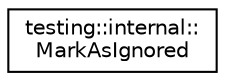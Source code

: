 digraph "Graphical Class Hierarchy"
{
 // INTERACTIVE_SVG=YES
 // LATEX_PDF_SIZE
  edge [fontname="Helvetica",fontsize="10",labelfontname="Helvetica",labelfontsize="10"];
  node [fontname="Helvetica",fontsize="10",shape=record];
  rankdir="LR";
  Node0 [label="testing::internal::\lMarkAsIgnored",height=0.2,width=0.4,color="black", fillcolor="white", style="filled",URL="$d5/dc5/structtesting_1_1internal_1_1_mark_as_ignored.html",tooltip=" "];
}
